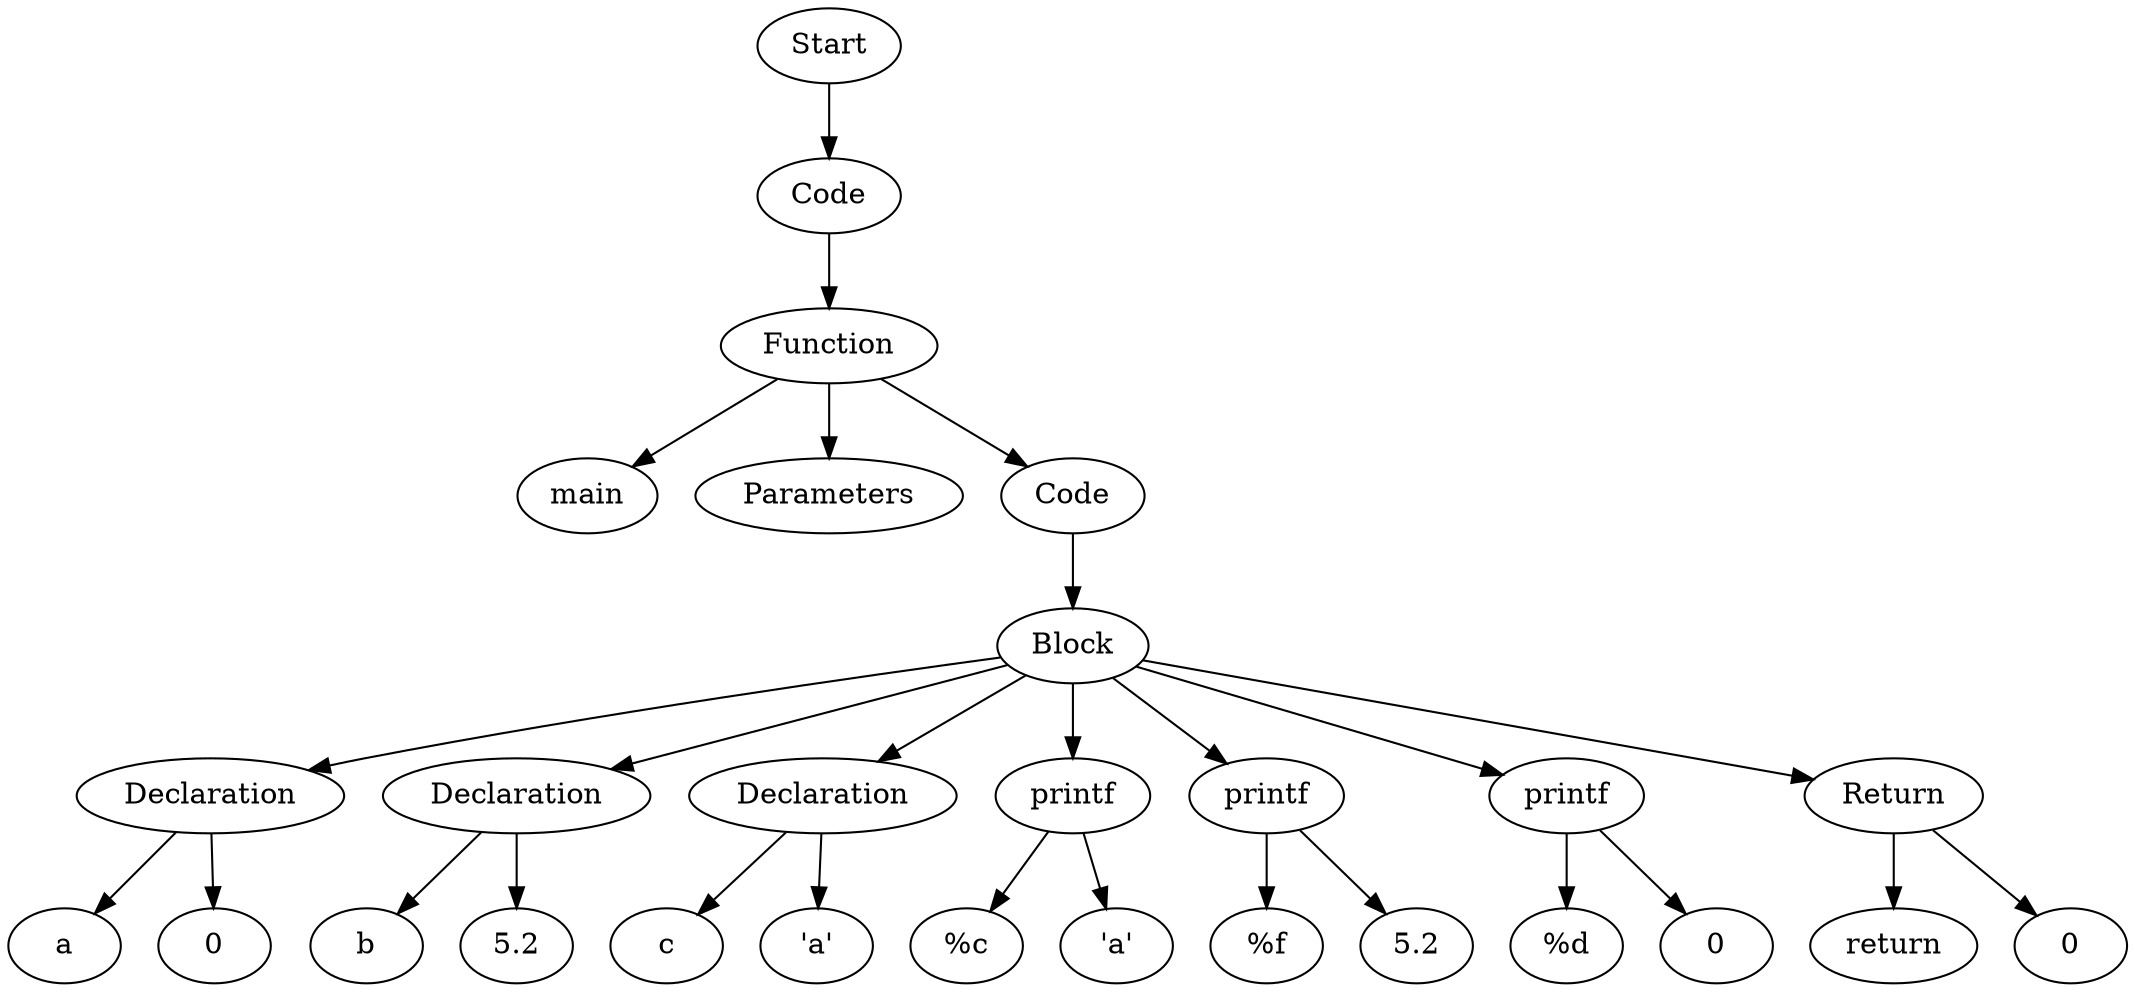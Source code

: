 digraph AST {
  "134163593050288" [label="Start"];
  "134163593050288" -> "134163593051392";
  "134163593051392" [label="Code"];
  "134163593051392" -> "134163593043040";
  "134163593043040" [label="Function"];
  "134163593043040" -> "134163593050528";
  "134163593043040" -> "134163593049664";
  "134163593043040" -> "134163593041456";
  "134163593050528" [label="main"];
  "134163593049664" [label="Parameters"];
  "134163593041456" [label="Code"];
  "134163593041456" -> "134163592952176";
  "134163592952176" [label="Block"];
  "134163592952176" -> "134163593048224";
  "134163592952176" -> "134163593036704";
  "134163592952176" -> "134163593048800";
  "134163592952176" -> "134163593036032";
  "134163592952176" -> "134163592938832";
  "134163592952176" -> "134163592948240";
  "134163592952176" -> "134163591461520";
  "134163593048224" [label="Declaration"];
  "134163593048224" -> "134163593052064";
  "134163593048224" -> "134163593042608";
  "134163593052064" [label="a"];
  "134163593042608" [label="0"];
  "134163593036704" [label="Declaration"];
  "134163593036704" -> "134163593043472";
  "134163593036704" -> "134163593041984";
  "134163593043472" [label="b"];
  "134163593041984" [label="5.2"];
  "134163593048800" [label="Declaration"];
  "134163593048800" -> "134163595479120";
  "134163593048800" -> "134163592950112";
  "134163595479120" [label="c"];
  "134163592950112" [label="'a'"];
  "134163593036032" [label="printf"];
  "134163593036032" -> "134163591450720";
  "134163593036032" -> "134163592944352";
  "134163591450720" [label="%c"];
  "134163592944352" [label="'a'"];
  "134163592938832" [label="printf"];
  "134163592938832" -> "134163591450624";
  "134163592938832" -> "134163592943008";
  "134163591450624" [label="%f"];
  "134163592943008" [label="5.2"];
  "134163592948240" [label="printf"];
  "134163592948240" -> "134163591454992";
  "134163592948240" -> "134163591458592";
  "134163591454992" [label="%d"];
  "134163591458592" [label="0"];
  "134163591461520" [label="Return"];
  "134163591461520" -> "134163591453648";
  "134163591461520" -> "134163591453600";
  "134163591453648" [label="return"];
  "134163591453600" [label="0"];
}
